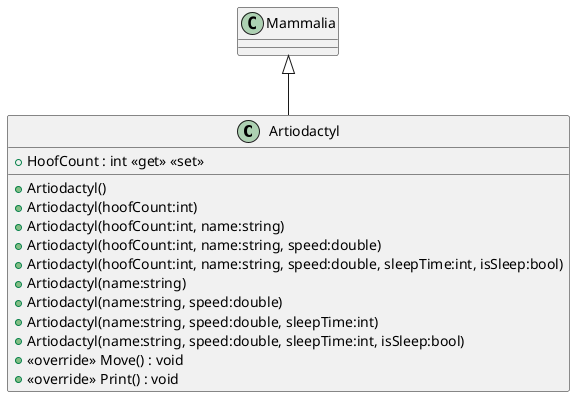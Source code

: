 @startuml
class Artiodactyl {
    + HoofCount : int <<get>> <<set>>
    + Artiodactyl()
    + Artiodactyl(hoofCount:int)
    + Artiodactyl(hoofCount:int, name:string)
    + Artiodactyl(hoofCount:int, name:string, speed:double)
    + Artiodactyl(hoofCount:int, name:string, speed:double, sleepTime:int, isSleep:bool)
    + Artiodactyl(name:string)
    + Artiodactyl(name:string, speed:double)
    + Artiodactyl(name:string, speed:double, sleepTime:int)
    + Artiodactyl(name:string, speed:double, sleepTime:int, isSleep:bool)
    + <<override>> Move() : void
    + <<override>> Print() : void
}
Mammalia <|-- Artiodactyl
@enduml
